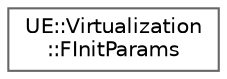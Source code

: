 digraph "Graphical Class Hierarchy"
{
 // INTERACTIVE_SVG=YES
 // LATEX_PDF_SIZE
  bgcolor="transparent";
  edge [fontname=Helvetica,fontsize=10,labelfontname=Helvetica,labelfontsize=10];
  node [fontname=Helvetica,fontsize=10,shape=box,height=0.2,width=0.4];
  rankdir="LR";
  Node0 [id="Node000000",label="UE::Virtualization\l::FInitParams",height=0.2,width=0.4,color="grey40", fillcolor="white", style="filled",URL="$d9/d15/structUE_1_1Virtualization_1_1FInitParams.html",tooltip="The set of parameters to be used when initializing the virtualization system."];
}
